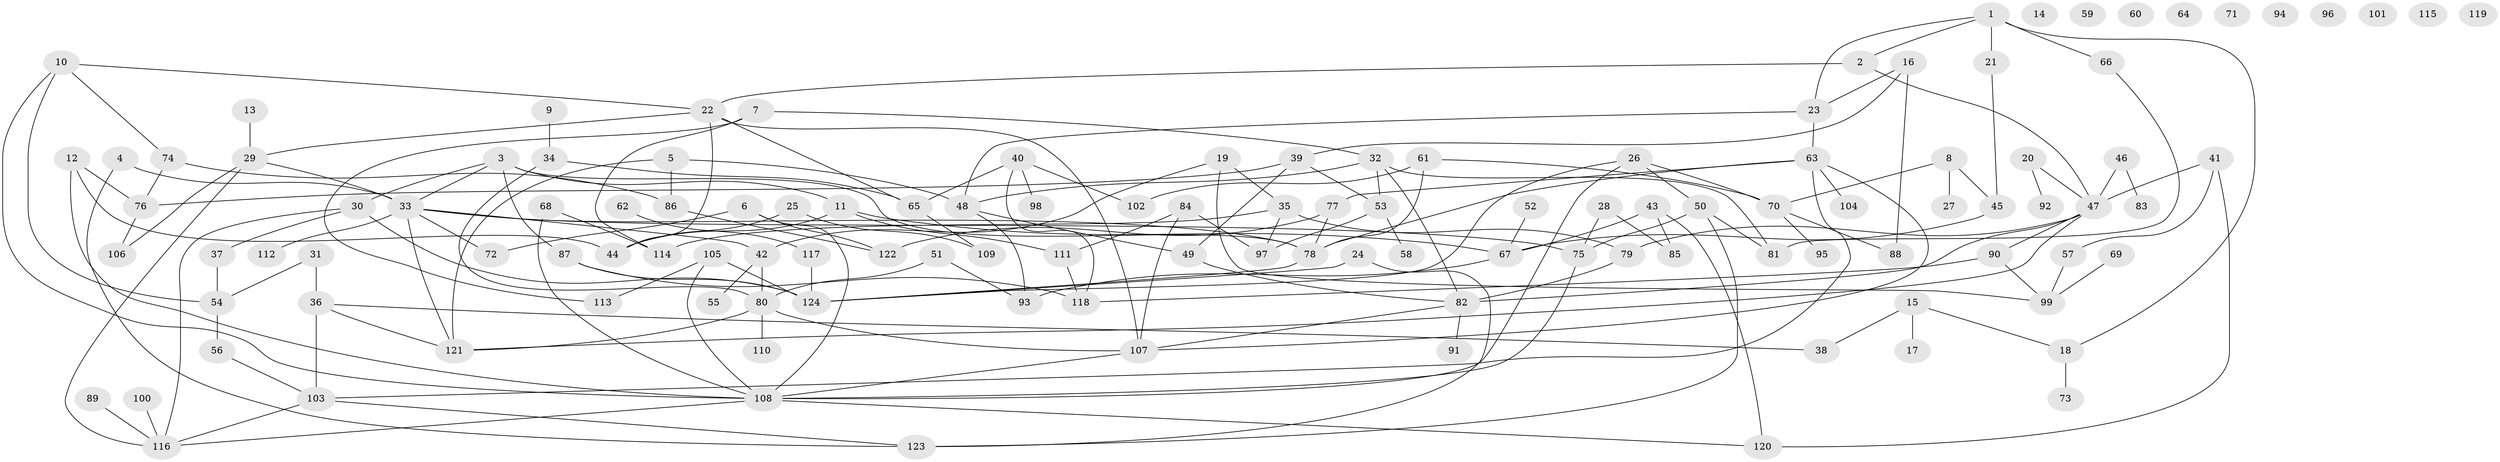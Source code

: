 // coarse degree distribution, {5: 0.12643678160919541, 3: 0.20689655172413793, 7: 0.022988505747126436, 2: 0.16091954022988506, 6: 0.06896551724137931, 4: 0.09195402298850575, 0: 0.11494252873563218, 1: 0.14942528735632185, 10: 0.011494252873563218, 8: 0.022988505747126436, 11: 0.022988505747126436}
// Generated by graph-tools (version 1.1) at 2025/23/03/03/25 07:23:28]
// undirected, 124 vertices, 180 edges
graph export_dot {
graph [start="1"]
  node [color=gray90,style=filled];
  1;
  2;
  3;
  4;
  5;
  6;
  7;
  8;
  9;
  10;
  11;
  12;
  13;
  14;
  15;
  16;
  17;
  18;
  19;
  20;
  21;
  22;
  23;
  24;
  25;
  26;
  27;
  28;
  29;
  30;
  31;
  32;
  33;
  34;
  35;
  36;
  37;
  38;
  39;
  40;
  41;
  42;
  43;
  44;
  45;
  46;
  47;
  48;
  49;
  50;
  51;
  52;
  53;
  54;
  55;
  56;
  57;
  58;
  59;
  60;
  61;
  62;
  63;
  64;
  65;
  66;
  67;
  68;
  69;
  70;
  71;
  72;
  73;
  74;
  75;
  76;
  77;
  78;
  79;
  80;
  81;
  82;
  83;
  84;
  85;
  86;
  87;
  88;
  89;
  90;
  91;
  92;
  93;
  94;
  95;
  96;
  97;
  98;
  99;
  100;
  101;
  102;
  103;
  104;
  105;
  106;
  107;
  108;
  109;
  110;
  111;
  112;
  113;
  114;
  115;
  116;
  117;
  118;
  119;
  120;
  121;
  122;
  123;
  124;
  1 -- 2;
  1 -- 18;
  1 -- 21;
  1 -- 23;
  1 -- 66;
  2 -- 22;
  2 -- 47;
  3 -- 11;
  3 -- 30;
  3 -- 33;
  3 -- 78;
  3 -- 87;
  4 -- 33;
  4 -- 123;
  5 -- 48;
  5 -- 86;
  5 -- 121;
  6 -- 72;
  6 -- 108;
  6 -- 122;
  7 -- 32;
  7 -- 113;
  7 -- 114;
  8 -- 27;
  8 -- 45;
  8 -- 70;
  9 -- 34;
  10 -- 22;
  10 -- 54;
  10 -- 74;
  10 -- 108;
  11 -- 44;
  11 -- 67;
  11 -- 111;
  12 -- 44;
  12 -- 76;
  12 -- 108;
  13 -- 29;
  15 -- 17;
  15 -- 18;
  15 -- 38;
  16 -- 23;
  16 -- 39;
  16 -- 88;
  18 -- 73;
  19 -- 35;
  19 -- 42;
  19 -- 99;
  20 -- 47;
  20 -- 92;
  21 -- 45;
  22 -- 29;
  22 -- 44;
  22 -- 65;
  22 -- 107;
  23 -- 48;
  23 -- 63;
  24 -- 123;
  24 -- 124;
  25 -- 44;
  25 -- 109;
  26 -- 50;
  26 -- 70;
  26 -- 108;
  26 -- 124;
  28 -- 75;
  28 -- 85;
  29 -- 33;
  29 -- 106;
  29 -- 116;
  30 -- 37;
  30 -- 116;
  30 -- 124;
  31 -- 36;
  31 -- 54;
  32 -- 48;
  32 -- 53;
  32 -- 81;
  32 -- 82;
  33 -- 42;
  33 -- 72;
  33 -- 75;
  33 -- 78;
  33 -- 112;
  33 -- 121;
  34 -- 65;
  34 -- 80;
  35 -- 79;
  35 -- 97;
  35 -- 114;
  36 -- 38;
  36 -- 103;
  36 -- 121;
  37 -- 54;
  39 -- 49;
  39 -- 53;
  39 -- 76;
  40 -- 65;
  40 -- 98;
  40 -- 102;
  40 -- 118;
  41 -- 47;
  41 -- 57;
  41 -- 120;
  42 -- 55;
  42 -- 80;
  43 -- 67;
  43 -- 85;
  43 -- 120;
  45 -- 67;
  46 -- 47;
  46 -- 83;
  47 -- 79;
  47 -- 82;
  47 -- 90;
  47 -- 121;
  48 -- 49;
  48 -- 93;
  49 -- 82;
  50 -- 75;
  50 -- 81;
  50 -- 123;
  51 -- 80;
  51 -- 93;
  52 -- 67;
  53 -- 58;
  53 -- 97;
  54 -- 56;
  56 -- 103;
  57 -- 99;
  61 -- 70;
  61 -- 78;
  61 -- 102;
  62 -- 117;
  63 -- 77;
  63 -- 78;
  63 -- 103;
  63 -- 104;
  63 -- 107;
  65 -- 109;
  66 -- 81;
  67 -- 93;
  68 -- 108;
  68 -- 114;
  69 -- 99;
  70 -- 88;
  70 -- 95;
  74 -- 76;
  74 -- 86;
  75 -- 108;
  76 -- 106;
  77 -- 78;
  77 -- 122;
  78 -- 124;
  79 -- 82;
  80 -- 107;
  80 -- 110;
  80 -- 121;
  82 -- 91;
  82 -- 107;
  84 -- 97;
  84 -- 107;
  84 -- 111;
  86 -- 122;
  87 -- 118;
  87 -- 124;
  89 -- 116;
  90 -- 99;
  90 -- 118;
  100 -- 116;
  103 -- 116;
  103 -- 123;
  105 -- 108;
  105 -- 113;
  105 -- 124;
  107 -- 108;
  108 -- 116;
  108 -- 120;
  111 -- 118;
  117 -- 124;
}
